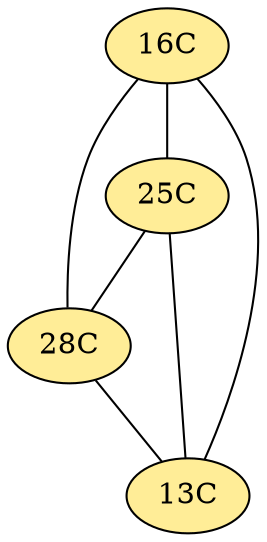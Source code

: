 // The Round Table
graph {
	"16C" [fillcolor="#FFED97" style=radial]
	"25C" [fillcolor="#FFED97" style=radial]
	"16C" -- "25C" [penwidth=1]
	"16C" [fillcolor="#FFED97" style=radial]
	"28C" [fillcolor="#FFED97" style=radial]
	"16C" -- "28C" [penwidth=1]
	"16C" [fillcolor="#FFED97" style=radial]
	"13C" [fillcolor="#FFED97" style=radial]
	"16C" -- "13C" [penwidth=1]
	"25C" [fillcolor="#FFED97" style=radial]
	"28C" [fillcolor="#FFED97" style=radial]
	"25C" -- "28C" [penwidth=1]
	"25C" [fillcolor="#FFED97" style=radial]
	"13C" [fillcolor="#FFED97" style=radial]
	"25C" -- "13C" [penwidth=1]
	"28C" [fillcolor="#FFED97" style=radial]
	"13C" [fillcolor="#FFED97" style=radial]
	"28C" -- "13C" [penwidth=1]
}
